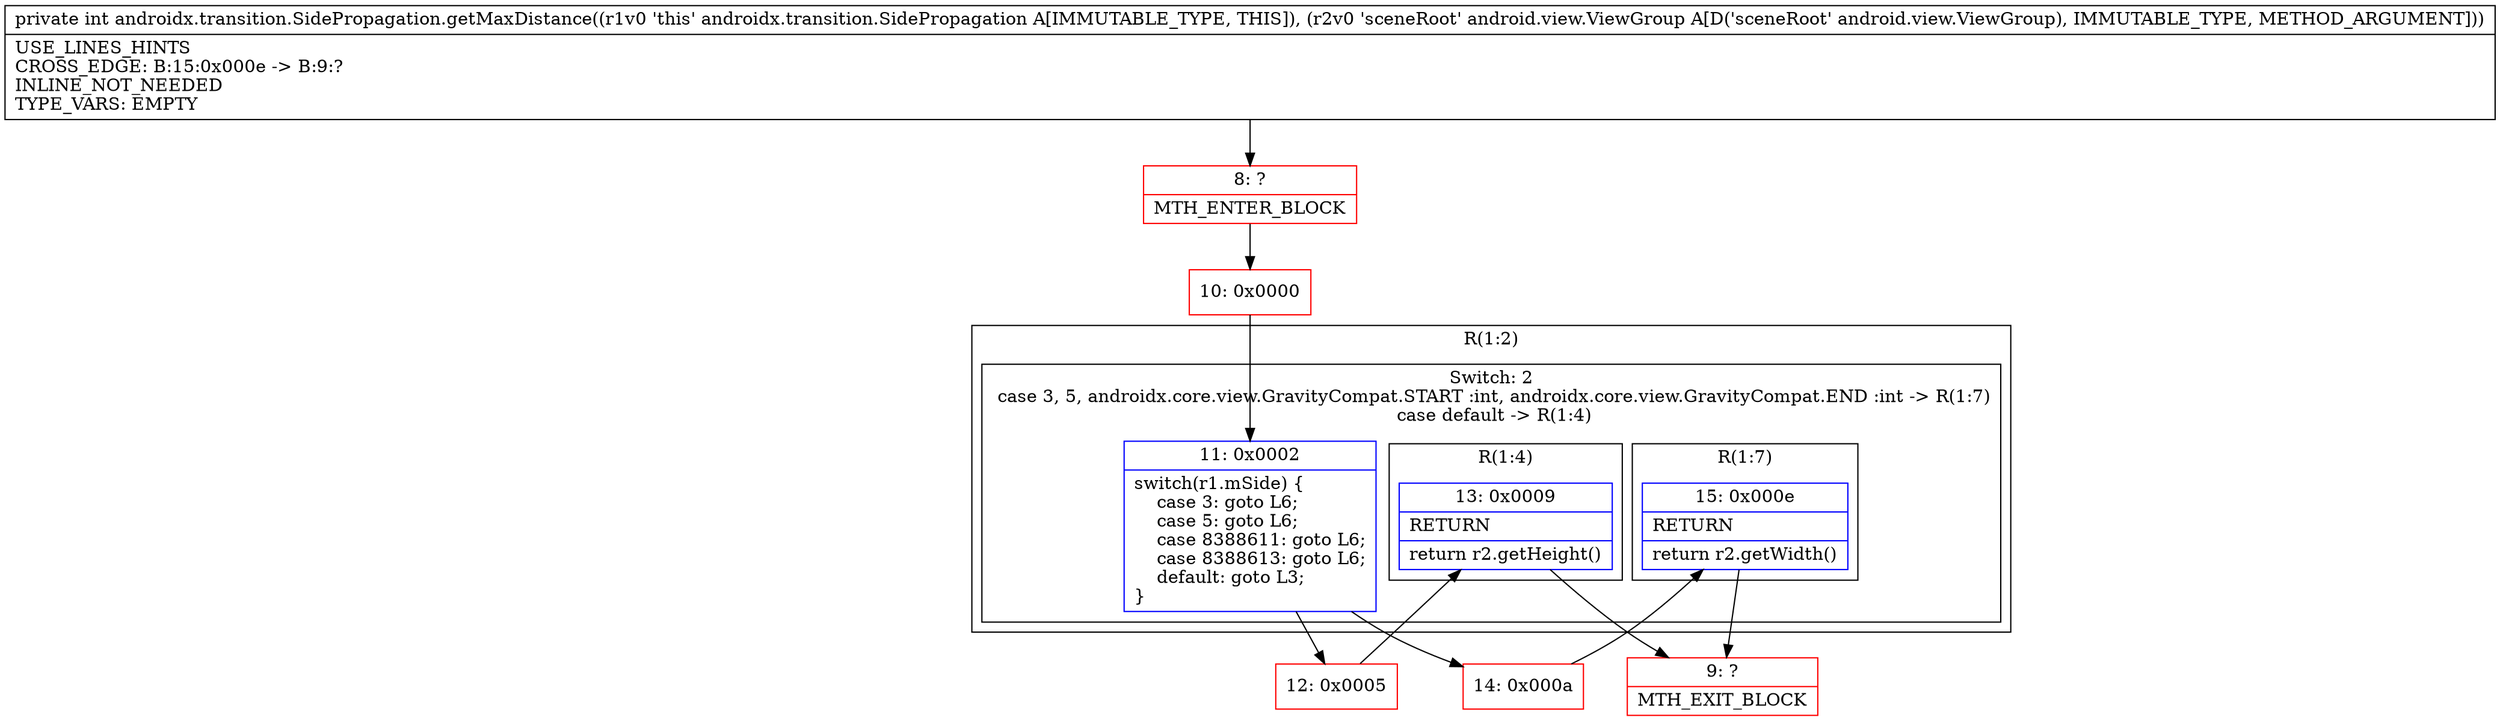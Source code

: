 digraph "CFG forandroidx.transition.SidePropagation.getMaxDistance(Landroid\/view\/ViewGroup;)I" {
subgraph cluster_Region_1191190316 {
label = "R(1:2)";
node [shape=record,color=blue];
subgraph cluster_SwitchRegion_2081238900 {
label = "Switch: 2
 case 3, 5, androidx.core.view.GravityCompat.START :int, androidx.core.view.GravityCompat.END :int -> R(1:7)
 case default -> R(1:4)";
node [shape=record,color=blue];
Node_11 [shape=record,label="{11\:\ 0x0002|switch(r1.mSide) \{\l    case 3: goto L6;\l    case 5: goto L6;\l    case 8388611: goto L6;\l    case 8388613: goto L6;\l    default: goto L3;\l\}\l}"];
subgraph cluster_Region_2054862935 {
label = "R(1:7)";
node [shape=record,color=blue];
Node_15 [shape=record,label="{15\:\ 0x000e|RETURN\l|return r2.getWidth()\l}"];
}
subgraph cluster_Region_2086794486 {
label = "R(1:4)";
node [shape=record,color=blue];
Node_13 [shape=record,label="{13\:\ 0x0009|RETURN\l|return r2.getHeight()\l}"];
}
}
}
Node_8 [shape=record,color=red,label="{8\:\ ?|MTH_ENTER_BLOCK\l}"];
Node_10 [shape=record,color=red,label="{10\:\ 0x0000}"];
Node_12 [shape=record,color=red,label="{12\:\ 0x0005}"];
Node_9 [shape=record,color=red,label="{9\:\ ?|MTH_EXIT_BLOCK\l}"];
Node_14 [shape=record,color=red,label="{14\:\ 0x000a}"];
MethodNode[shape=record,label="{private int androidx.transition.SidePropagation.getMaxDistance((r1v0 'this' androidx.transition.SidePropagation A[IMMUTABLE_TYPE, THIS]), (r2v0 'sceneRoot' android.view.ViewGroup A[D('sceneRoot' android.view.ViewGroup), IMMUTABLE_TYPE, METHOD_ARGUMENT]))  | USE_LINES_HINTS\lCROSS_EDGE: B:15:0x000e \-\> B:9:?\lINLINE_NOT_NEEDED\lTYPE_VARS: EMPTY\l}"];
MethodNode -> Node_8;Node_11 -> Node_12;
Node_11 -> Node_14;
Node_15 -> Node_9;
Node_13 -> Node_9;
Node_8 -> Node_10;
Node_10 -> Node_11;
Node_12 -> Node_13;
Node_14 -> Node_15;
}

